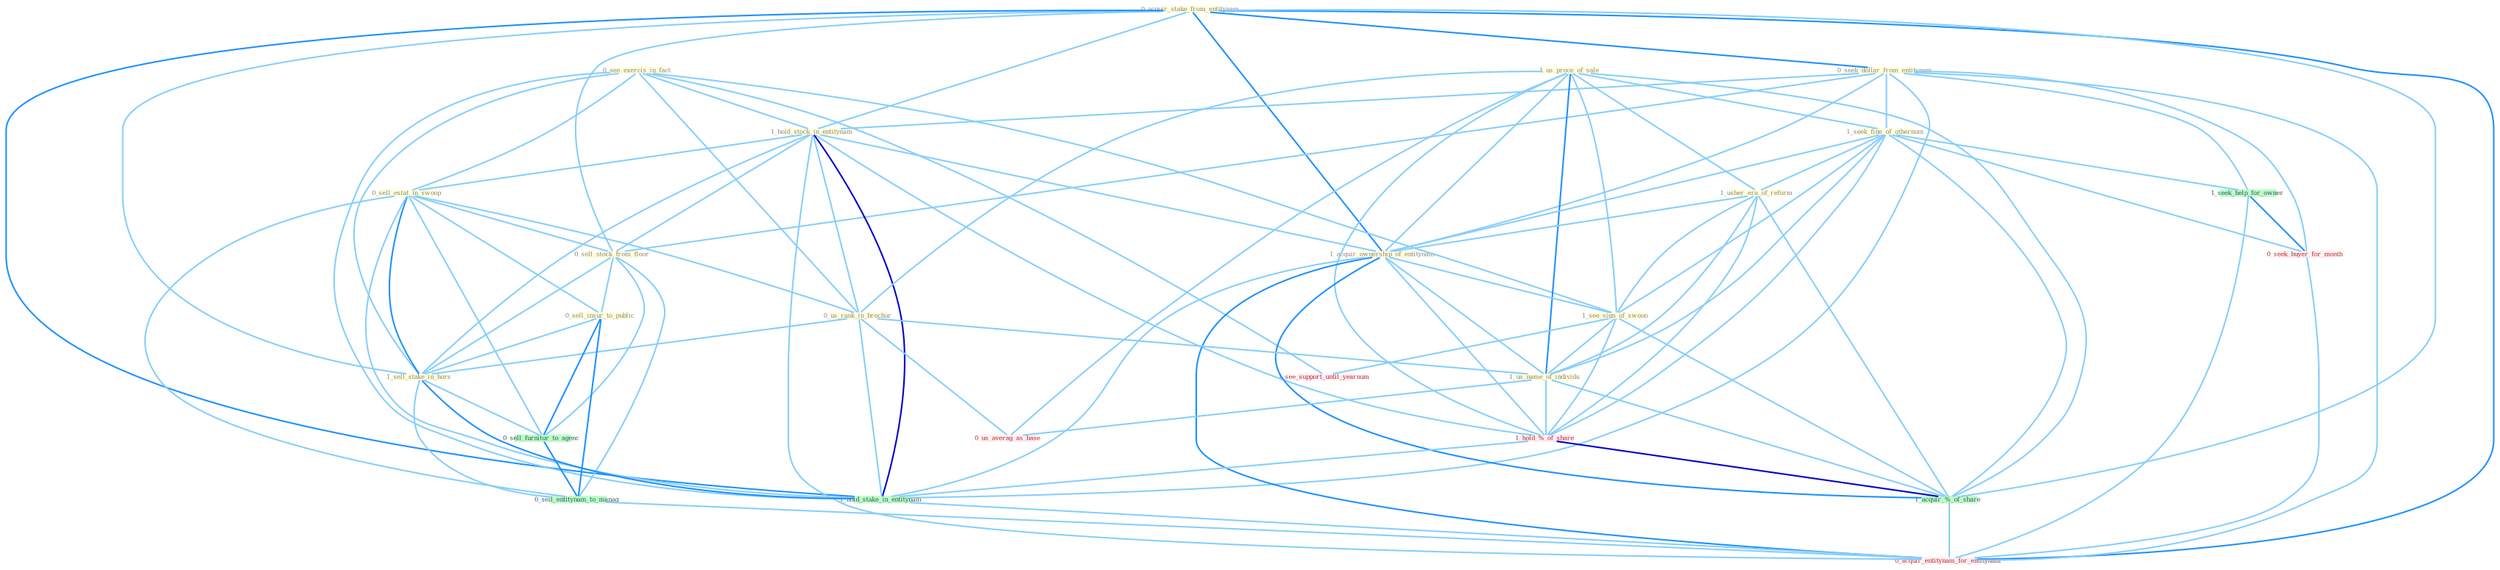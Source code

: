 Graph G{ 
    node
    [shape=polygon,style=filled,width=.5,height=.06,color="#BDFCC9",fixedsize=true,fontsize=4,
    fontcolor="#2f4f4f"];
    {node
    [color="#ffffe0", fontcolor="#8b7d6b"] "0_acquir_stake_from_entitynam " "0_see_exercis_in_fact " "0_seek_dollar_from_entitynam " "1_hold_stock_in_entitynam " "1_us_proce_of_sale " "0_sell_estat_in_swoop " "1_seek_fine_of_othernum " "1_usher_era_of_reform " "1_acquir_ownership_of_entitynam " "0_sell_stock_from_floor " "0_us_rank_in_brochur " "1_see_sign_of_swoon " "0_sell_insur_to_public " "1_us_name_of_individu " "1_sell_stake_in_hors "}
{node [color="#fff0f5", fontcolor="#b22222"] "1_hold_%_of_share " "0_seek_buyer_for_month " "1_see_support_until_yearnum " "0_us_averag_as_base " "0_acquir_entitynam_for_entitynam "}
edge [color="#B0E2FF"];

	"0_acquir_stake_from_entitynam " -- "0_seek_dollar_from_entitynam " [w="2", color="#1e90ff" , len=0.8];
	"0_acquir_stake_from_entitynam " -- "1_hold_stock_in_entitynam " [w="1", color="#87cefa" ];
	"0_acquir_stake_from_entitynam " -- "1_acquir_ownership_of_entitynam " [w="2", color="#1e90ff" , len=0.8];
	"0_acquir_stake_from_entitynam " -- "0_sell_stock_from_floor " [w="1", color="#87cefa" ];
	"0_acquir_stake_from_entitynam " -- "1_sell_stake_in_hors " [w="1", color="#87cefa" ];
	"0_acquir_stake_from_entitynam " -- "1_hold_stake_in_entitynam " [w="2", color="#1e90ff" , len=0.8];
	"0_acquir_stake_from_entitynam " -- "1_acquir_%_of_share " [w="1", color="#87cefa" ];
	"0_acquir_stake_from_entitynam " -- "0_acquir_entitynam_for_entitynam " [w="2", color="#1e90ff" , len=0.8];
	"0_see_exercis_in_fact " -- "1_hold_stock_in_entitynam " [w="1", color="#87cefa" ];
	"0_see_exercis_in_fact " -- "0_sell_estat_in_swoop " [w="1", color="#87cefa" ];
	"0_see_exercis_in_fact " -- "0_us_rank_in_brochur " [w="1", color="#87cefa" ];
	"0_see_exercis_in_fact " -- "1_see_sign_of_swoon " [w="1", color="#87cefa" ];
	"0_see_exercis_in_fact " -- "1_sell_stake_in_hors " [w="1", color="#87cefa" ];
	"0_see_exercis_in_fact " -- "1_hold_stake_in_entitynam " [w="1", color="#87cefa" ];
	"0_see_exercis_in_fact " -- "1_see_support_until_yearnum " [w="1", color="#87cefa" ];
	"0_seek_dollar_from_entitynam " -- "1_hold_stock_in_entitynam " [w="1", color="#87cefa" ];
	"0_seek_dollar_from_entitynam " -- "1_seek_fine_of_othernum " [w="1", color="#87cefa" ];
	"0_seek_dollar_from_entitynam " -- "1_acquir_ownership_of_entitynam " [w="1", color="#87cefa" ];
	"0_seek_dollar_from_entitynam " -- "0_sell_stock_from_floor " [w="1", color="#87cefa" ];
	"0_seek_dollar_from_entitynam " -- "1_hold_stake_in_entitynam " [w="1", color="#87cefa" ];
	"0_seek_dollar_from_entitynam " -- "1_seek_help_for_owner " [w="1", color="#87cefa" ];
	"0_seek_dollar_from_entitynam " -- "0_seek_buyer_for_month " [w="1", color="#87cefa" ];
	"0_seek_dollar_from_entitynam " -- "0_acquir_entitynam_for_entitynam " [w="1", color="#87cefa" ];
	"1_hold_stock_in_entitynam " -- "0_sell_estat_in_swoop " [w="1", color="#87cefa" ];
	"1_hold_stock_in_entitynam " -- "1_acquir_ownership_of_entitynam " [w="1", color="#87cefa" ];
	"1_hold_stock_in_entitynam " -- "0_sell_stock_from_floor " [w="1", color="#87cefa" ];
	"1_hold_stock_in_entitynam " -- "0_us_rank_in_brochur " [w="1", color="#87cefa" ];
	"1_hold_stock_in_entitynam " -- "1_sell_stake_in_hors " [w="1", color="#87cefa" ];
	"1_hold_stock_in_entitynam " -- "1_hold_%_of_share " [w="1", color="#87cefa" ];
	"1_hold_stock_in_entitynam " -- "1_hold_stake_in_entitynam " [w="3", color="#0000cd" , len=0.6];
	"1_hold_stock_in_entitynam " -- "0_acquir_entitynam_for_entitynam " [w="1", color="#87cefa" ];
	"1_us_proce_of_sale " -- "1_seek_fine_of_othernum " [w="1", color="#87cefa" ];
	"1_us_proce_of_sale " -- "1_usher_era_of_reform " [w="1", color="#87cefa" ];
	"1_us_proce_of_sale " -- "1_acquir_ownership_of_entitynam " [w="1", color="#87cefa" ];
	"1_us_proce_of_sale " -- "0_us_rank_in_brochur " [w="1", color="#87cefa" ];
	"1_us_proce_of_sale " -- "1_see_sign_of_swoon " [w="1", color="#87cefa" ];
	"1_us_proce_of_sale " -- "1_us_name_of_individu " [w="2", color="#1e90ff" , len=0.8];
	"1_us_proce_of_sale " -- "1_hold_%_of_share " [w="1", color="#87cefa" ];
	"1_us_proce_of_sale " -- "1_acquir_%_of_share " [w="1", color="#87cefa" ];
	"1_us_proce_of_sale " -- "0_us_averag_as_base " [w="1", color="#87cefa" ];
	"0_sell_estat_in_swoop " -- "0_sell_stock_from_floor " [w="1", color="#87cefa" ];
	"0_sell_estat_in_swoop " -- "0_us_rank_in_brochur " [w="1", color="#87cefa" ];
	"0_sell_estat_in_swoop " -- "0_sell_insur_to_public " [w="1", color="#87cefa" ];
	"0_sell_estat_in_swoop " -- "1_sell_stake_in_hors " [w="2", color="#1e90ff" , len=0.8];
	"0_sell_estat_in_swoop " -- "1_hold_stake_in_entitynam " [w="1", color="#87cefa" ];
	"0_sell_estat_in_swoop " -- "0_sell_furnitur_to_agenc " [w="1", color="#87cefa" ];
	"0_sell_estat_in_swoop " -- "0_sell_entitynam_to_manag " [w="1", color="#87cefa" ];
	"1_seek_fine_of_othernum " -- "1_usher_era_of_reform " [w="1", color="#87cefa" ];
	"1_seek_fine_of_othernum " -- "1_acquir_ownership_of_entitynam " [w="1", color="#87cefa" ];
	"1_seek_fine_of_othernum " -- "1_see_sign_of_swoon " [w="1", color="#87cefa" ];
	"1_seek_fine_of_othernum " -- "1_us_name_of_individu " [w="1", color="#87cefa" ];
	"1_seek_fine_of_othernum " -- "1_hold_%_of_share " [w="1", color="#87cefa" ];
	"1_seek_fine_of_othernum " -- "1_seek_help_for_owner " [w="1", color="#87cefa" ];
	"1_seek_fine_of_othernum " -- "0_seek_buyer_for_month " [w="1", color="#87cefa" ];
	"1_seek_fine_of_othernum " -- "1_acquir_%_of_share " [w="1", color="#87cefa" ];
	"1_usher_era_of_reform " -- "1_acquir_ownership_of_entitynam " [w="1", color="#87cefa" ];
	"1_usher_era_of_reform " -- "1_see_sign_of_swoon " [w="1", color="#87cefa" ];
	"1_usher_era_of_reform " -- "1_us_name_of_individu " [w="1", color="#87cefa" ];
	"1_usher_era_of_reform " -- "1_hold_%_of_share " [w="1", color="#87cefa" ];
	"1_usher_era_of_reform " -- "1_acquir_%_of_share " [w="1", color="#87cefa" ];
	"1_acquir_ownership_of_entitynam " -- "1_see_sign_of_swoon " [w="1", color="#87cefa" ];
	"1_acquir_ownership_of_entitynam " -- "1_us_name_of_individu " [w="1", color="#87cefa" ];
	"1_acquir_ownership_of_entitynam " -- "1_hold_%_of_share " [w="1", color="#87cefa" ];
	"1_acquir_ownership_of_entitynam " -- "1_hold_stake_in_entitynam " [w="1", color="#87cefa" ];
	"1_acquir_ownership_of_entitynam " -- "1_acquir_%_of_share " [w="2", color="#1e90ff" , len=0.8];
	"1_acquir_ownership_of_entitynam " -- "0_acquir_entitynam_for_entitynam " [w="2", color="#1e90ff" , len=0.8];
	"0_sell_stock_from_floor " -- "0_sell_insur_to_public " [w="1", color="#87cefa" ];
	"0_sell_stock_from_floor " -- "1_sell_stake_in_hors " [w="1", color="#87cefa" ];
	"0_sell_stock_from_floor " -- "0_sell_furnitur_to_agenc " [w="1", color="#87cefa" ];
	"0_sell_stock_from_floor " -- "0_sell_entitynam_to_manag " [w="1", color="#87cefa" ];
	"0_us_rank_in_brochur " -- "1_us_name_of_individu " [w="1", color="#87cefa" ];
	"0_us_rank_in_brochur " -- "1_sell_stake_in_hors " [w="1", color="#87cefa" ];
	"0_us_rank_in_brochur " -- "1_hold_stake_in_entitynam " [w="1", color="#87cefa" ];
	"0_us_rank_in_brochur " -- "0_us_averag_as_base " [w="1", color="#87cefa" ];
	"1_see_sign_of_swoon " -- "1_us_name_of_individu " [w="1", color="#87cefa" ];
	"1_see_sign_of_swoon " -- "1_hold_%_of_share " [w="1", color="#87cefa" ];
	"1_see_sign_of_swoon " -- "1_acquir_%_of_share " [w="1", color="#87cefa" ];
	"1_see_sign_of_swoon " -- "1_see_support_until_yearnum " [w="1", color="#87cefa" ];
	"0_sell_insur_to_public " -- "1_sell_stake_in_hors " [w="1", color="#87cefa" ];
	"0_sell_insur_to_public " -- "0_sell_furnitur_to_agenc " [w="2", color="#1e90ff" , len=0.8];
	"0_sell_insur_to_public " -- "0_sell_entitynam_to_manag " [w="2", color="#1e90ff" , len=0.8];
	"1_us_name_of_individu " -- "1_hold_%_of_share " [w="1", color="#87cefa" ];
	"1_us_name_of_individu " -- "1_acquir_%_of_share " [w="1", color="#87cefa" ];
	"1_us_name_of_individu " -- "0_us_averag_as_base " [w="1", color="#87cefa" ];
	"1_sell_stake_in_hors " -- "1_hold_stake_in_entitynam " [w="2", color="#1e90ff" , len=0.8];
	"1_sell_stake_in_hors " -- "0_sell_furnitur_to_agenc " [w="1", color="#87cefa" ];
	"1_sell_stake_in_hors " -- "0_sell_entitynam_to_manag " [w="1", color="#87cefa" ];
	"1_hold_%_of_share " -- "1_hold_stake_in_entitynam " [w="1", color="#87cefa" ];
	"1_hold_%_of_share " -- "1_acquir_%_of_share " [w="3", color="#0000cd" , len=0.6];
	"1_hold_stake_in_entitynam " -- "0_acquir_entitynam_for_entitynam " [w="1", color="#87cefa" ];
	"1_seek_help_for_owner " -- "0_seek_buyer_for_month " [w="2", color="#1e90ff" , len=0.8];
	"1_seek_help_for_owner " -- "0_acquir_entitynam_for_entitynam " [w="1", color="#87cefa" ];
	"0_seek_buyer_for_month " -- "0_acquir_entitynam_for_entitynam " [w="1", color="#87cefa" ];
	"1_acquir_%_of_share " -- "0_acquir_entitynam_for_entitynam " [w="1", color="#87cefa" ];
	"0_sell_furnitur_to_agenc " -- "0_sell_entitynam_to_manag " [w="2", color="#1e90ff" , len=0.8];
	"0_sell_entitynam_to_manag " -- "0_acquir_entitynam_for_entitynam " [w="1", color="#87cefa" ];
}